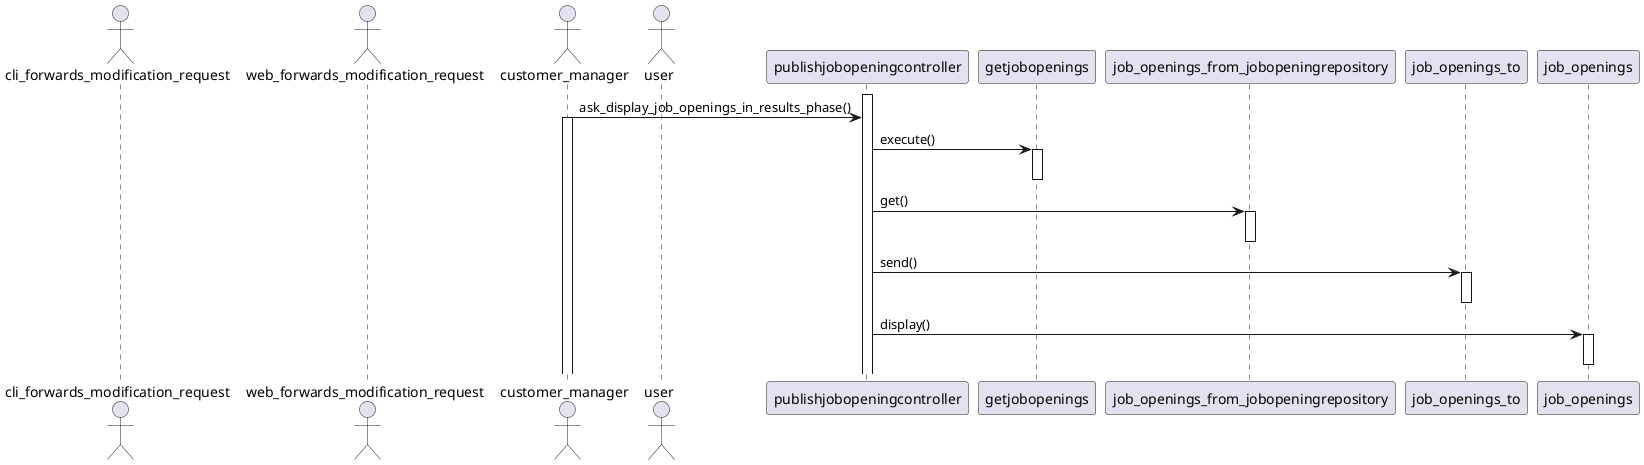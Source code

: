 @startuml
actor cli_forwards_modification_request
actor web_forwards_modification_request
actor customer_manager
actor user
participant publishjobopeningcontroller
activate publishjobopeningcontroller
customer_manager -> publishjobopeningcontroller: ask_display_job_openings_in_results_phase()
activate customer_manager
participant getjobopenings
publishjobopeningcontroller -> getjobopenings: execute()
activate getjobopenings
deactivate getjobopenings
participant job_openings_from_jobopeningrepository
publishjobopeningcontroller -> job_openings_from_jobopeningrepository: get()
activate job_openings_from_jobopeningrepository
deactivate job_openings_from_jobopeningrepository
participant job_openings_to
publishjobopeningcontroller -> job_openings_to: send()
activate job_openings_to
deactivate job_openings_to
participant job_openings
publishjobopeningcontroller -> job_openings: display()
activate job_openings
deactivate job_openings
@enduml

